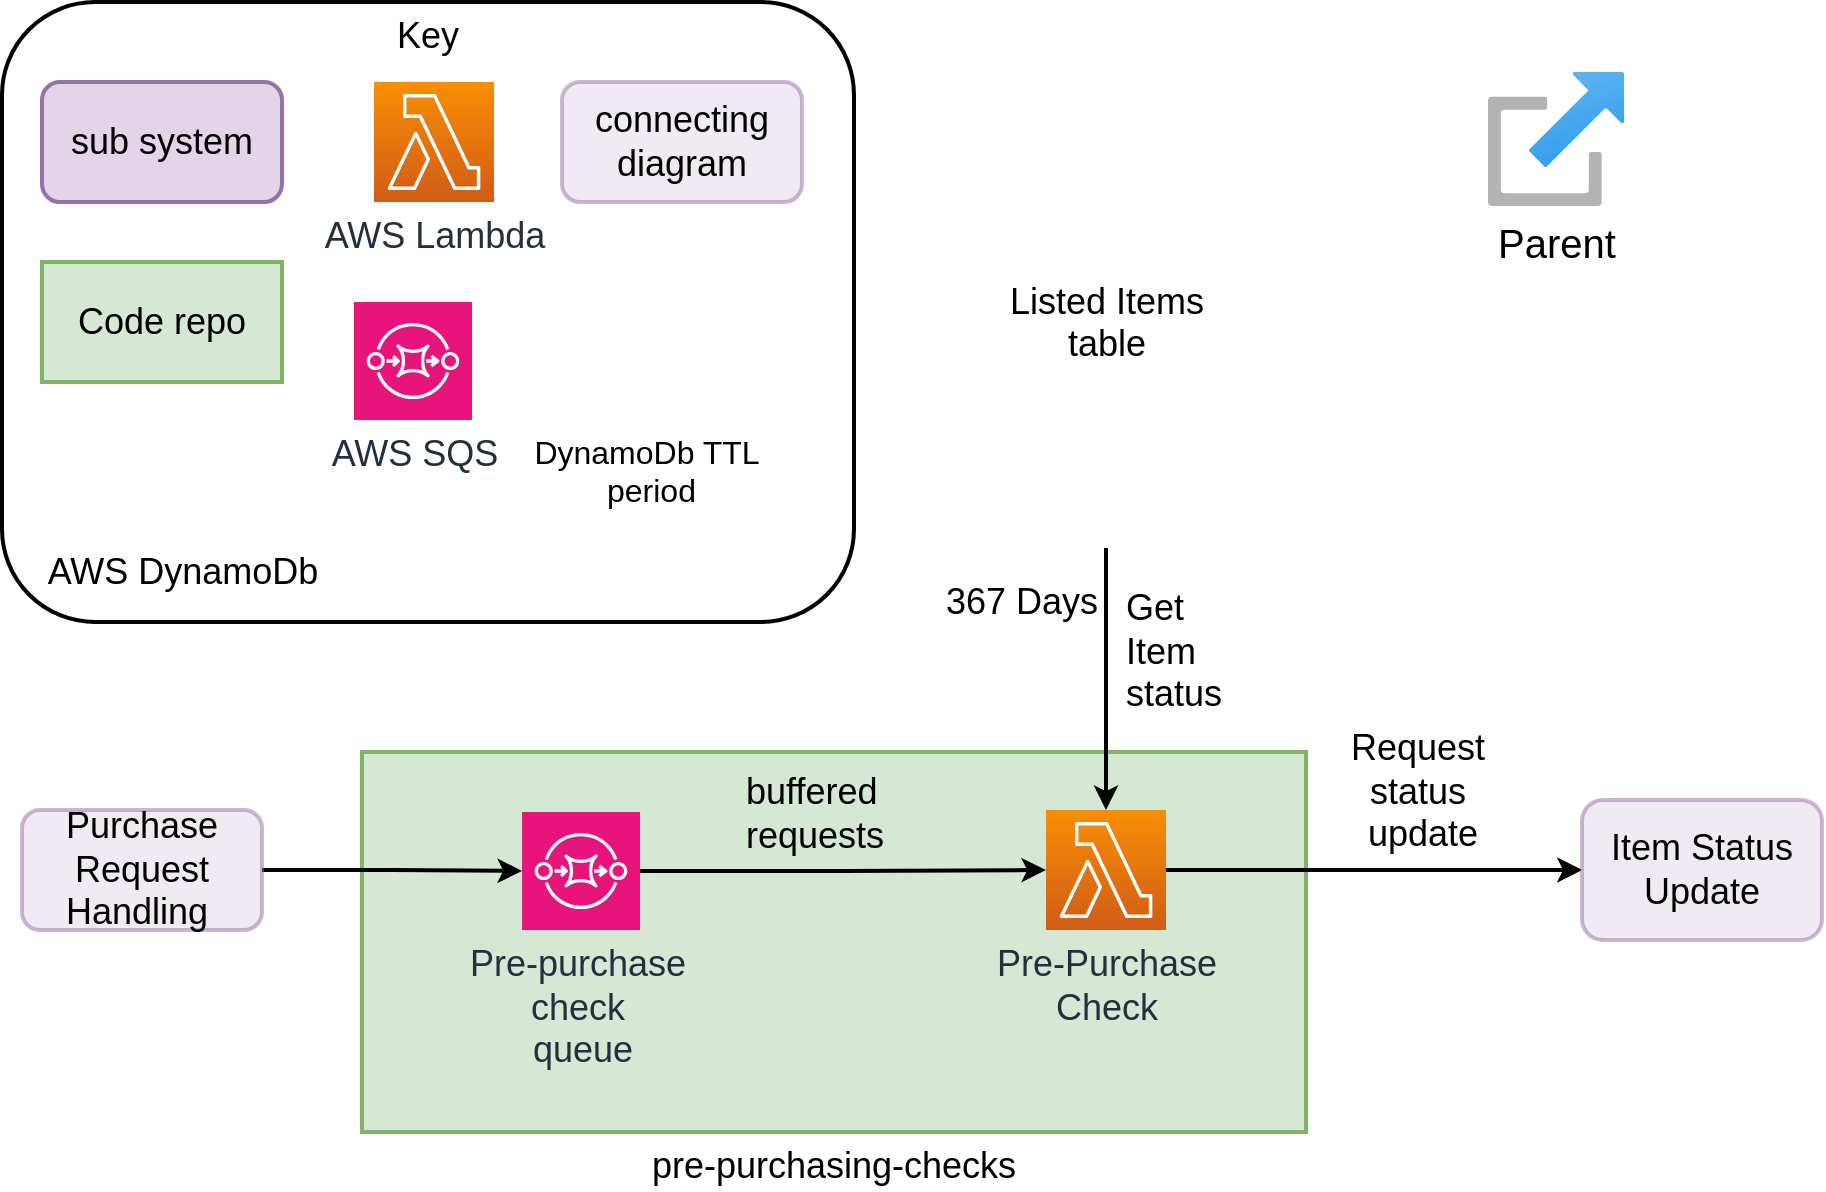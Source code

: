 <mxfile version="24.2.2" type="google">
  <diagram name="Page-1" id="7i0HS5fh59K__IMDZCdu">
    <mxGraphModel grid="1" page="1" gridSize="10" guides="1" tooltips="1" connect="1" arrows="1" fold="1" pageScale="1" pageWidth="827" pageHeight="1169" math="0" shadow="0">
      <root>
        <mxCell id="0" />
        <mxCell id="1" parent="0" />
        <mxCell id="en84tyfOizJZ0K7rBSEd-10" value="pre-purchasing-checks" style="rounded=0;whiteSpace=wrap;html=1;fillColor=#d5e8d4;strokeColor=#82b366;labelPosition=center;verticalLabelPosition=bottom;align=center;verticalAlign=top;fontSize=18;labelBackgroundColor=none;strokeWidth=2;" vertex="1" parent="1">
          <mxGeometry x="-590" y="395" width="472" height="190" as="geometry" />
        </mxCell>
        <mxCell id="en84tyfOizJZ0K7rBSEd-1" value="Key" style="rounded=1;whiteSpace=wrap;html=1;labelPosition=center;verticalLabelPosition=middle;align=center;verticalAlign=top;fontSize=18;labelBackgroundColor=none;strokeWidth=2;" vertex="1" parent="1">
          <mxGeometry x="-770" y="20" width="426" height="310" as="geometry" />
        </mxCell>
        <mxCell id="en84tyfOizJZ0K7rBSEd-2" value="sub system" style="rounded=1;whiteSpace=wrap;html=1;fillColor=#e1d5e7;strokeColor=#9673a6;fontSize=18;strokeWidth=2;labelBackgroundColor=none;" vertex="1" parent="1">
          <mxGeometry x="-750" y="60" width="120" height="60" as="geometry" />
        </mxCell>
        <mxCell id="en84tyfOizJZ0K7rBSEd-6" style="edgeStyle=orthogonalEdgeStyle;rounded=0;orthogonalLoop=1;jettySize=auto;html=1;flowAnimation=0;entryX=0;entryY=0.5;entryDx=0;entryDy=0;entryPerimeter=0;fontSize=18;labelBackgroundColor=none;strokeWidth=2;" edge="1" parent="1" source="en84tyfOizJZ0K7rBSEd-7" target="en84tyfOizJZ0K7rBSEd-15">
          <mxGeometry relative="1" as="geometry">
            <mxPoint x="-478" y="415" as="targetPoint" />
          </mxGeometry>
        </mxCell>
        <mxCell id="en84tyfOizJZ0K7rBSEd-7" value="Purchase Request Handling&amp;nbsp;" style="rounded=1;whiteSpace=wrap;html=1;fillColor=#e1d5e7;strokeColor=#9673a6;fontSize=18;strokeWidth=2;labelBackgroundColor=none;opacity=50;" vertex="1" parent="1">
          <mxGeometry x="-760" y="424" width="120" height="60" as="geometry" />
        </mxCell>
        <mxCell id="en84tyfOizJZ0K7rBSEd-8" value="Code repo" style="rounded=0;whiteSpace=wrap;html=1;fillColor=#d5e8d4;strokeColor=#82b366;fontSize=18;labelBackgroundColor=none;strokeWidth=2;" vertex="1" parent="1">
          <mxGeometry x="-750" y="150" width="120" height="60" as="geometry" />
        </mxCell>
        <mxCell id="en84tyfOizJZ0K7rBSEd-18" value="buffered&lt;div&gt;requests&lt;/div&gt;" style="edgeStyle=orthogonalEdgeStyle;rounded=0;orthogonalLoop=1;jettySize=auto;html=1;entryX=0;entryY=0.5;entryDx=0;entryDy=0;entryPerimeter=0;fontSize=18;labelBackgroundColor=none;strokeWidth=2;align=left;" edge="1" parent="1" source="en84tyfOizJZ0K7rBSEd-15" target="en84tyfOizJZ0K7rBSEd-11">
          <mxGeometry x="-0.499" y="30" relative="1" as="geometry">
            <mxPoint x="-208" y="455" as="sourcePoint" />
            <mxPoint x="-164" y="455.471" as="targetPoint" />
            <mxPoint y="1" as="offset" />
          </mxGeometry>
        </mxCell>
        <mxCell id="A8VTY1zA6KB5rll78TfK-1" style="edgeStyle=orthogonalEdgeStyle;rounded=0;orthogonalLoop=1;jettySize=auto;html=1;entryX=0;entryY=0.5;entryDx=0;entryDy=0;strokeWidth=2;" edge="1" parent="1" source="en84tyfOizJZ0K7rBSEd-11" target="B2KNwrcKhyxJ70hqTyCT-1">
          <mxGeometry relative="1" as="geometry" />
        </mxCell>
        <mxCell id="en84tyfOizJZ0K7rBSEd-11" value="Pre-Purchase&lt;div&gt;Check&lt;/div&gt;" style="sketch=0;points=[[0,0,0],[0.25,0,0],[0.5,0,0],[0.75,0,0],[1,0,0],[0,1,0],[0.25,1,0],[0.5,1,0],[0.75,1,0],[1,1,0],[0,0.25,0],[0,0.5,0],[0,0.75,0],[1,0.25,0],[1,0.5,0],[1,0.75,0]];outlineConnect=0;fontColor=#232F3E;gradientColor=#F78E04;gradientDirection=north;fillColor=#D05C17;strokeColor=#ffffff;dashed=0;verticalLabelPosition=bottom;verticalAlign=top;align=center;html=1;fontSize=18;fontStyle=0;aspect=fixed;shape=mxgraph.aws4.resourceIcon;resIcon=mxgraph.aws4.lambda;labelBackgroundColor=none;strokeWidth=2;" vertex="1" parent="1">
          <mxGeometry x="-248" y="424" width="60" height="60" as="geometry" />
        </mxCell>
        <UserObject label="Parent" link="https://judewoodprofessional.atlassian.net/wiki/x/JoAY" id="en84tyfOizJZ0K7rBSEd-14">
          <mxCell style="image;aspect=fixed;html=1;points=[];align=center;fontSize=20;image=img/lib/azure2/general/Launch_Portal.svg;labelBackgroundColor=none;imageBackground=default;strokeWidth=2;" vertex="1" parent="1">
            <mxGeometry x="-27" y="55" width="68" height="67" as="geometry" />
          </mxCell>
        </UserObject>
        <mxCell id="en84tyfOizJZ0K7rBSEd-15" value="Pre-purchase&amp;nbsp;&lt;div&gt;check&amp;nbsp;&lt;/div&gt;&lt;div&gt;queue&lt;/div&gt;" style="sketch=0;points=[[0,0,0],[0.25,0,0],[0.5,0,0],[0.75,0,0],[1,0,0],[0,1,0],[0.25,1,0],[0.5,1,0],[0.75,1,0],[1,1,0],[0,0.25,0],[0,0.5,0],[0,0.75,0],[1,0.25,0],[1,0.5,0],[1,0.75,0]];outlineConnect=0;fontColor=#232F3E;fillColor=#E7157B;strokeColor=#ffffff;dashed=0;verticalLabelPosition=bottom;verticalAlign=top;align=center;html=1;fontSize=18;fontStyle=0;aspect=fixed;shape=mxgraph.aws4.resourceIcon;resIcon=mxgraph.aws4.sqs;labelBackgroundColor=none;strokeWidth=2;" vertex="1" parent="1">
          <mxGeometry x="-510" y="425" width="59" height="59" as="geometry" />
        </mxCell>
        <mxCell id="en84tyfOizJZ0K7rBSEd-20" value="AWS DynamoDb" style="shape=image;html=1;verticalAlign=top;verticalLabelPosition=bottom;imageAspect=0;aspect=fixed;image=https://cdn2.iconfinder.com/data/icons/amazon-aws-stencils/100/Database_copy_DynamoDB-128.png;fontSize=18;labelBackgroundColor=none;strokeWidth=2;" vertex="1" parent="1">
          <mxGeometry x="-714" y="220" width="68" height="68" as="geometry" />
        </mxCell>
        <mxCell id="en84tyfOizJZ0K7rBSEd-24" value="Get&lt;div&gt;Item&amp;nbsp;&lt;/div&gt;&lt;div style=&quot;&quot;&gt;status&lt;/div&gt;" style="edgeStyle=orthogonalEdgeStyle;rounded=0;orthogonalLoop=1;jettySize=auto;html=1;fontSize=18;labelBackgroundColor=none;strokeWidth=2;align=left;startArrow=none;startFill=0;entryX=0.5;entryY=0;entryDx=0;entryDy=0;entryPerimeter=0;" edge="1" parent="1" source="en84tyfOizJZ0K7rBSEd-23" target="en84tyfOizJZ0K7rBSEd-11">
          <mxGeometry x="-0.206" y="8" relative="1" as="geometry">
            <mxPoint as="offset" />
          </mxGeometry>
        </mxCell>
        <mxCell id="en84tyfOizJZ0K7rBSEd-23" value="Listed Items&lt;div&gt;table&lt;/div&gt;" style="shape=image;html=1;verticalAlign=bottom;verticalLabelPosition=top;imageAspect=0;aspect=fixed;image=https://cdn2.iconfinder.com/data/icons/amazon-aws-stencils/100/Database_copy_DynamoDB-128.png;fontSize=18;labelBackgroundColor=none;strokeWidth=2;labelPosition=center;align=center;" vertex="1" parent="1">
          <mxGeometry x="-262" y="205" width="88" height="88" as="geometry" />
        </mxCell>
        <mxCell id="en84tyfOizJZ0K7rBSEd-33" value="Request&amp;nbsp;&lt;div&gt;status&amp;nbsp;&lt;/div&gt;&lt;div&gt;update&lt;/div&gt;" style="edgeStyle=orthogonalEdgeStyle;rounded=0;orthogonalLoop=1;jettySize=auto;html=1;entryX=0;entryY=0.5;entryDx=0;entryDy=0;strokeWidth=2;flowAnimation=0;dashed=1;exitX=1;exitY=0.5;exitDx=0;exitDy=0;exitPerimeter=0;labelBackgroundColor=none;fontSize=18;" edge="1" parent="1" source="en84tyfOizJZ0K7rBSEd-11" target="B2KNwrcKhyxJ70hqTyCT-1">
          <mxGeometry x="0.231" y="39" relative="1" as="geometry">
            <mxPoint x="188" y="404" as="sourcePoint" />
            <mxPoint x="270" y="404" as="targetPoint" />
            <mxPoint as="offset" />
          </mxGeometry>
        </mxCell>
        <mxCell id="B2KNwrcKhyxJ70hqTyCT-1" value="Item Status Update" style="rounded=1;whiteSpace=wrap;html=1;fillColor=#e1d5e7;strokeColor=#9673a6;fontSize=18;strokeWidth=2;labelBackgroundColor=none;opacity=50;" vertex="1" parent="1">
          <mxGeometry x="20" y="419" width="120" height="70" as="geometry" />
        </mxCell>
        <mxCell id="B2KNwrcKhyxJ70hqTyCT-2" value="AWS Lambda" style="sketch=0;points=[[0,0,0],[0.25,0,0],[0.5,0,0],[0.75,0,0],[1,0,0],[0,1,0],[0.25,1,0],[0.5,1,0],[0.75,1,0],[1,1,0],[0,0.25,0],[0,0.5,0],[0,0.75,0],[1,0.25,0],[1,0.5,0],[1,0.75,0]];outlineConnect=0;fontColor=#232F3E;gradientColor=#F78E04;gradientDirection=north;fillColor=#D05C17;strokeColor=#ffffff;dashed=0;verticalLabelPosition=bottom;verticalAlign=top;align=center;html=1;fontSize=18;fontStyle=0;aspect=fixed;shape=mxgraph.aws4.resourceIcon;resIcon=mxgraph.aws4.lambda;labelBackgroundColor=none;strokeWidth=2;" vertex="1" parent="1">
          <mxGeometry x="-584" y="60" width="60" height="60" as="geometry" />
        </mxCell>
        <mxCell id="B2KNwrcKhyxJ70hqTyCT-3" value="AWS SQS" style="sketch=0;points=[[0,0,0],[0.25,0,0],[0.5,0,0],[0.75,0,0],[1,0,0],[0,1,0],[0.25,1,0],[0.5,1,0],[0.75,1,0],[1,1,0],[0,0.25,0],[0,0.5,0],[0,0.75,0],[1,0.25,0],[1,0.5,0],[1,0.75,0]];outlineConnect=0;fontColor=#232F3E;fillColor=#E7157B;strokeColor=#ffffff;dashed=0;verticalLabelPosition=bottom;verticalAlign=top;align=center;html=1;fontSize=18;fontStyle=0;aspect=fixed;shape=mxgraph.aws4.resourceIcon;resIcon=mxgraph.aws4.sqs;labelBackgroundColor=none;strokeWidth=2;" vertex="1" parent="1">
          <mxGeometry x="-594" y="170" width="59" height="59" as="geometry" />
        </mxCell>
        <mxCell id="B2KNwrcKhyxJ70hqTyCT-4" value="DynamoDb TTL&lt;br&gt;&amp;nbsp;period" style="shape=image;html=1;verticalAlign=top;verticalLabelPosition=bottom;labelBackgroundColor=none;imageAspect=0;aspect=fixed;image=https://cdn1.iconfinder.com/data/icons/icons-for-a-site-1/64/advantage_speed-128.png;fontSize=16;" vertex="1" parent="1">
          <mxGeometry x="-480" y="166" width="63" height="63" as="geometry" />
        </mxCell>
        <mxCell id="B2KNwrcKhyxJ70hqTyCT-5" value="&lt;div style=&quot;font-size: 18px;&quot;&gt;367 Days&amp;nbsp;&lt;br style=&quot;font-size: 18px;&quot;&gt;&lt;/div&gt;" style="shape=image;html=1;verticalAlign=top;verticalLabelPosition=bottom;labelBackgroundColor=none;imageAspect=0;aspect=fixed;image=https://cdn1.iconfinder.com/data/icons/icons-for-a-site-1/64/advantage_speed-128.png;fontSize=18;" vertex="1" parent="1">
          <mxGeometry x="-290" y="240" width="63" height="63" as="geometry" />
        </mxCell>
        <mxCell id="B2KNwrcKhyxJ70hqTyCT-9" value="connecting diagram" style="rounded=1;whiteSpace=wrap;html=1;fillColor=#e1d5e7;strokeColor=#9673a6;fontSize=18;strokeWidth=2;labelBackgroundColor=none;fillStyle=auto;opacity=50;" vertex="1" parent="1">
          <mxGeometry x="-490" y="60" width="120" height="60" as="geometry" />
        </mxCell>
      </root>
    </mxGraphModel>
  </diagram>
</mxfile>
